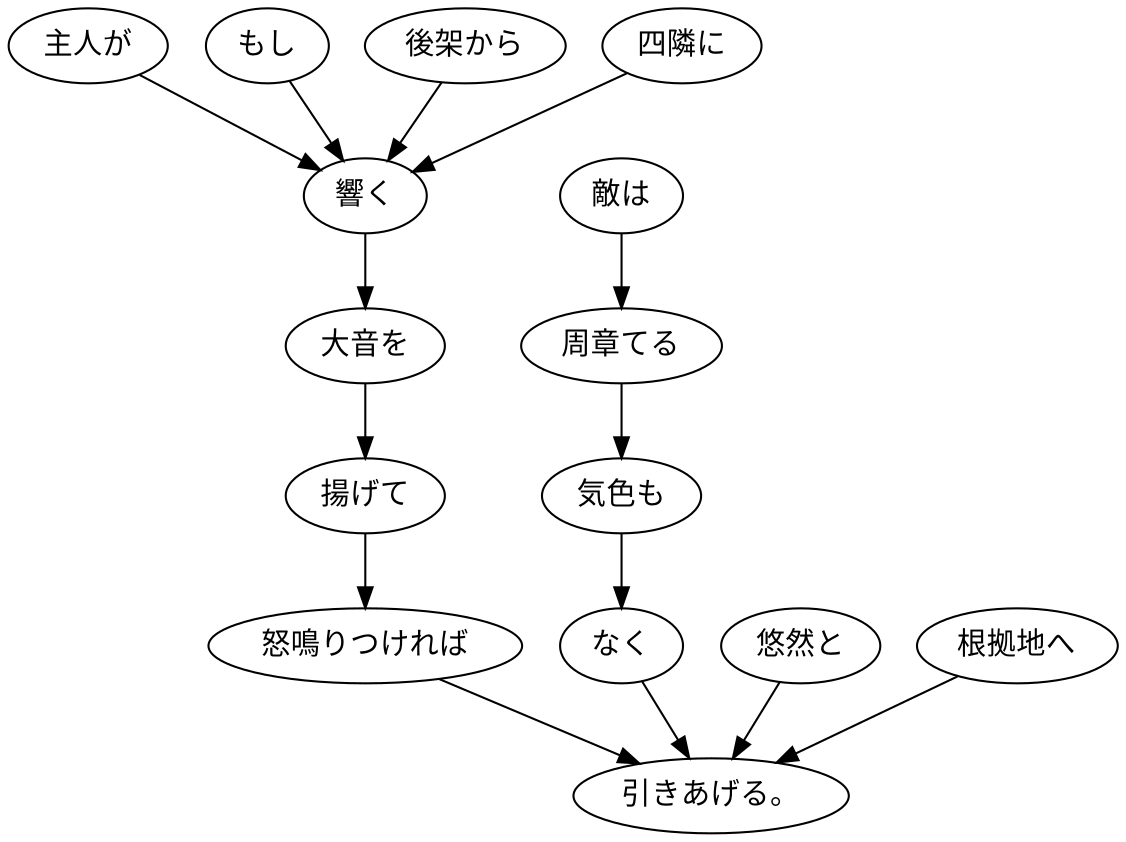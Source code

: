 digraph graph4838 {
	node0 [label="主人が"];
	node1 [label="もし"];
	node2 [label="後架から"];
	node3 [label="四隣に"];
	node4 [label="響く"];
	node5 [label="大音を"];
	node6 [label="揚げて"];
	node7 [label="怒鳴りつければ"];
	node8 [label="敵は"];
	node9 [label="周章てる"];
	node10 [label="気色も"];
	node11 [label="なく"];
	node12 [label="悠然と"];
	node13 [label="根拠地へ"];
	node14 [label="引きあげる。"];
	node0 -> node4;
	node1 -> node4;
	node2 -> node4;
	node3 -> node4;
	node4 -> node5;
	node5 -> node6;
	node6 -> node7;
	node7 -> node14;
	node8 -> node9;
	node9 -> node10;
	node10 -> node11;
	node11 -> node14;
	node12 -> node14;
	node13 -> node14;
}
